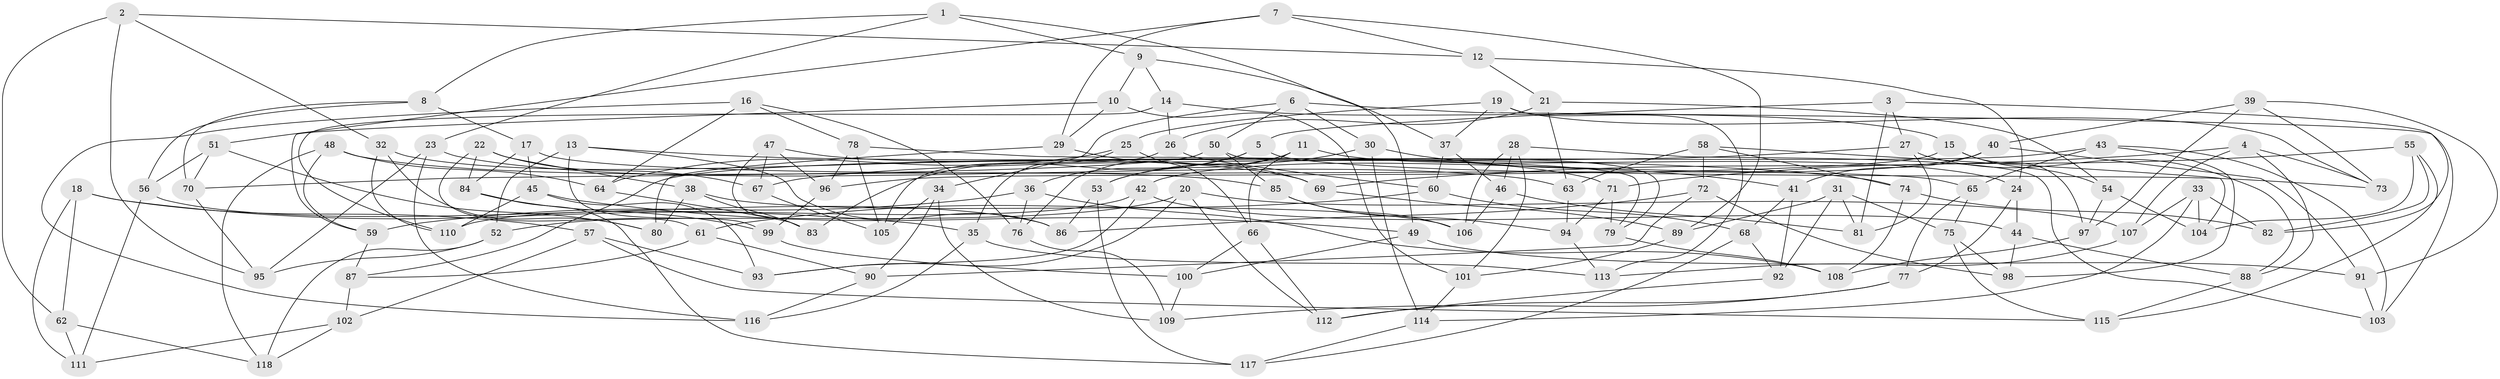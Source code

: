 // Generated by graph-tools (version 1.1) at 2025/26/03/09/25 03:26:51]
// undirected, 118 vertices, 236 edges
graph export_dot {
graph [start="1"]
  node [color=gray90,style=filled];
  1;
  2;
  3;
  4;
  5;
  6;
  7;
  8;
  9;
  10;
  11;
  12;
  13;
  14;
  15;
  16;
  17;
  18;
  19;
  20;
  21;
  22;
  23;
  24;
  25;
  26;
  27;
  28;
  29;
  30;
  31;
  32;
  33;
  34;
  35;
  36;
  37;
  38;
  39;
  40;
  41;
  42;
  43;
  44;
  45;
  46;
  47;
  48;
  49;
  50;
  51;
  52;
  53;
  54;
  55;
  56;
  57;
  58;
  59;
  60;
  61;
  62;
  63;
  64;
  65;
  66;
  67;
  68;
  69;
  70;
  71;
  72;
  73;
  74;
  75;
  76;
  77;
  78;
  79;
  80;
  81;
  82;
  83;
  84;
  85;
  86;
  87;
  88;
  89;
  90;
  91;
  92;
  93;
  94;
  95;
  96;
  97;
  98;
  99;
  100;
  101;
  102;
  103;
  104;
  105;
  106;
  107;
  108;
  109;
  110;
  111;
  112;
  113;
  114;
  115;
  116;
  117;
  118;
  1 -- 49;
  1 -- 9;
  1 -- 23;
  1 -- 8;
  2 -- 95;
  2 -- 12;
  2 -- 32;
  2 -- 62;
  3 -- 82;
  3 -- 5;
  3 -- 27;
  3 -- 81;
  4 -- 88;
  4 -- 69;
  4 -- 107;
  4 -- 73;
  5 -- 36;
  5 -- 83;
  5 -- 73;
  6 -- 30;
  6 -- 50;
  6 -- 34;
  6 -- 103;
  7 -- 51;
  7 -- 89;
  7 -- 12;
  7 -- 29;
  8 -- 56;
  8 -- 17;
  8 -- 70;
  9 -- 37;
  9 -- 14;
  9 -- 10;
  10 -- 29;
  10 -- 101;
  10 -- 59;
  11 -- 76;
  11 -- 24;
  11 -- 66;
  11 -- 53;
  12 -- 21;
  12 -- 24;
  13 -- 86;
  13 -- 99;
  13 -- 52;
  13 -- 74;
  14 -- 110;
  14 -- 26;
  14 -- 15;
  15 -- 97;
  15 -- 96;
  15 -- 54;
  16 -- 64;
  16 -- 78;
  16 -- 76;
  16 -- 116;
  17 -- 65;
  17 -- 84;
  17 -- 45;
  18 -- 62;
  18 -- 111;
  18 -- 35;
  18 -- 57;
  19 -- 37;
  19 -- 73;
  19 -- 113;
  19 -- 25;
  20 -- 112;
  20 -- 52;
  20 -- 93;
  20 -- 107;
  21 -- 63;
  21 -- 54;
  21 -- 26;
  22 -- 61;
  22 -- 84;
  22 -- 38;
  22 -- 67;
  23 -- 116;
  23 -- 95;
  23 -- 63;
  24 -- 77;
  24 -- 44;
  25 -- 64;
  25 -- 35;
  25 -- 66;
  26 -- 105;
  26 -- 60;
  27 -- 81;
  27 -- 88;
  27 -- 67;
  28 -- 103;
  28 -- 101;
  28 -- 46;
  28 -- 106;
  29 -- 80;
  29 -- 69;
  30 -- 53;
  30 -- 114;
  30 -- 41;
  31 -- 92;
  31 -- 89;
  31 -- 75;
  31 -- 81;
  32 -- 110;
  32 -- 69;
  32 -- 80;
  33 -- 104;
  33 -- 107;
  33 -- 114;
  33 -- 82;
  34 -- 109;
  34 -- 105;
  34 -- 90;
  35 -- 113;
  35 -- 116;
  36 -- 59;
  36 -- 76;
  36 -- 108;
  37 -- 60;
  37 -- 46;
  38 -- 83;
  38 -- 106;
  38 -- 80;
  39 -- 97;
  39 -- 73;
  39 -- 40;
  39 -- 91;
  40 -- 91;
  40 -- 41;
  40 -- 42;
  41 -- 92;
  41 -- 68;
  42 -- 110;
  42 -- 44;
  42 -- 93;
  43 -- 65;
  43 -- 98;
  43 -- 87;
  43 -- 103;
  44 -- 88;
  44 -- 98;
  45 -- 49;
  45 -- 110;
  45 -- 93;
  46 -- 106;
  46 -- 81;
  47 -- 96;
  47 -- 83;
  47 -- 67;
  47 -- 71;
  48 -- 64;
  48 -- 85;
  48 -- 59;
  48 -- 118;
  49 -- 100;
  49 -- 91;
  50 -- 70;
  50 -- 79;
  50 -- 85;
  51 -- 80;
  51 -- 56;
  51 -- 70;
  52 -- 95;
  52 -- 118;
  53 -- 117;
  53 -- 86;
  54 -- 97;
  54 -- 104;
  55 -- 115;
  55 -- 104;
  55 -- 71;
  55 -- 82;
  56 -- 86;
  56 -- 111;
  57 -- 102;
  57 -- 115;
  57 -- 93;
  58 -- 72;
  58 -- 104;
  58 -- 74;
  58 -- 63;
  59 -- 87;
  60 -- 68;
  60 -- 61;
  61 -- 87;
  61 -- 90;
  62 -- 118;
  62 -- 111;
  63 -- 94;
  64 -- 83;
  65 -- 77;
  65 -- 75;
  66 -- 100;
  66 -- 112;
  67 -- 105;
  68 -- 92;
  68 -- 117;
  69 -- 89;
  70 -- 95;
  71 -- 94;
  71 -- 79;
  72 -- 98;
  72 -- 86;
  72 -- 90;
  74 -- 108;
  74 -- 82;
  75 -- 115;
  75 -- 98;
  76 -- 109;
  77 -- 112;
  77 -- 109;
  78 -- 105;
  78 -- 79;
  78 -- 96;
  79 -- 108;
  84 -- 99;
  84 -- 117;
  85 -- 94;
  85 -- 106;
  87 -- 102;
  88 -- 115;
  89 -- 101;
  90 -- 116;
  91 -- 103;
  92 -- 112;
  94 -- 113;
  96 -- 99;
  97 -- 108;
  99 -- 100;
  100 -- 109;
  101 -- 114;
  102 -- 111;
  102 -- 118;
  107 -- 113;
  114 -- 117;
}
